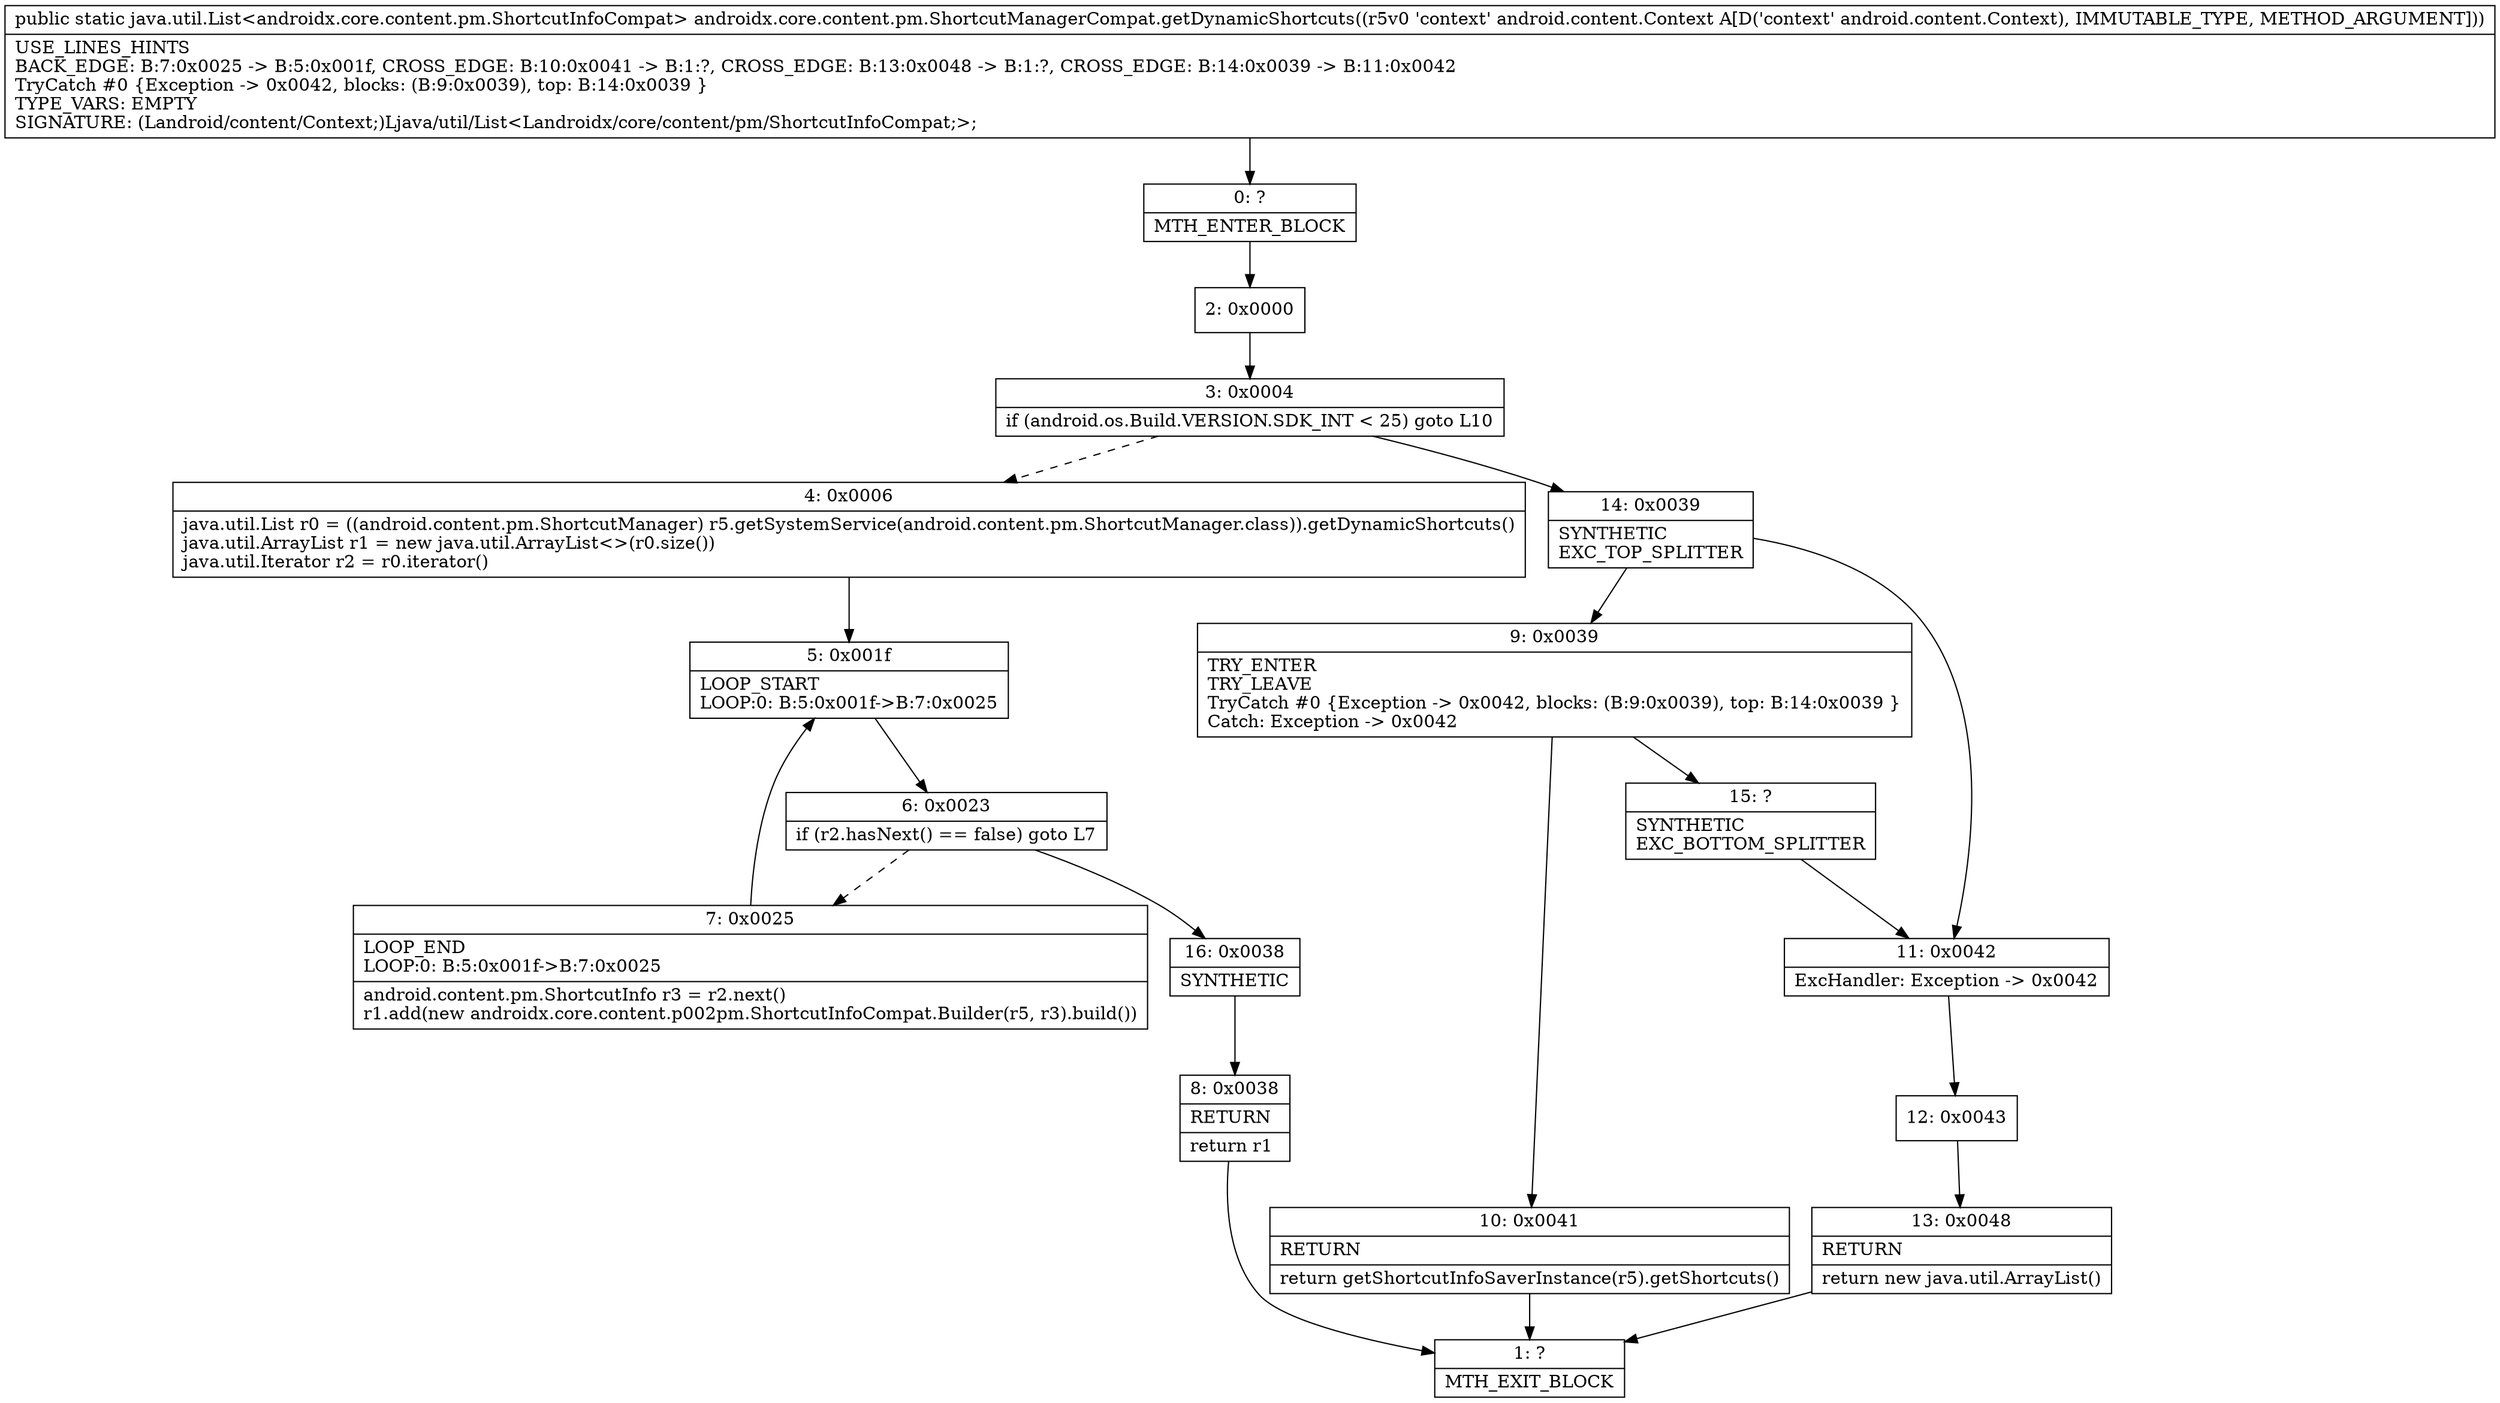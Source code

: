 digraph "CFG forandroidx.core.content.pm.ShortcutManagerCompat.getDynamicShortcuts(Landroid\/content\/Context;)Ljava\/util\/List;" {
Node_0 [shape=record,label="{0\:\ ?|MTH_ENTER_BLOCK\l}"];
Node_2 [shape=record,label="{2\:\ 0x0000}"];
Node_3 [shape=record,label="{3\:\ 0x0004|if (android.os.Build.VERSION.SDK_INT \< 25) goto L10\l}"];
Node_4 [shape=record,label="{4\:\ 0x0006|java.util.List r0 = ((android.content.pm.ShortcutManager) r5.getSystemService(android.content.pm.ShortcutManager.class)).getDynamicShortcuts()\ljava.util.ArrayList r1 = new java.util.ArrayList\<\>(r0.size())\ljava.util.Iterator r2 = r0.iterator()\l}"];
Node_5 [shape=record,label="{5\:\ 0x001f|LOOP_START\lLOOP:0: B:5:0x001f\-\>B:7:0x0025\l}"];
Node_6 [shape=record,label="{6\:\ 0x0023|if (r2.hasNext() == false) goto L7\l}"];
Node_7 [shape=record,label="{7\:\ 0x0025|LOOP_END\lLOOP:0: B:5:0x001f\-\>B:7:0x0025\l|android.content.pm.ShortcutInfo r3 = r2.next()\lr1.add(new androidx.core.content.p002pm.ShortcutInfoCompat.Builder(r5, r3).build())\l}"];
Node_16 [shape=record,label="{16\:\ 0x0038|SYNTHETIC\l}"];
Node_8 [shape=record,label="{8\:\ 0x0038|RETURN\l|return r1\l}"];
Node_1 [shape=record,label="{1\:\ ?|MTH_EXIT_BLOCK\l}"];
Node_14 [shape=record,label="{14\:\ 0x0039|SYNTHETIC\lEXC_TOP_SPLITTER\l}"];
Node_9 [shape=record,label="{9\:\ 0x0039|TRY_ENTER\lTRY_LEAVE\lTryCatch #0 \{Exception \-\> 0x0042, blocks: (B:9:0x0039), top: B:14:0x0039 \}\lCatch: Exception \-\> 0x0042\l}"];
Node_10 [shape=record,label="{10\:\ 0x0041|RETURN\l|return getShortcutInfoSaverInstance(r5).getShortcuts()\l}"];
Node_15 [shape=record,label="{15\:\ ?|SYNTHETIC\lEXC_BOTTOM_SPLITTER\l}"];
Node_11 [shape=record,label="{11\:\ 0x0042|ExcHandler: Exception \-\> 0x0042\l}"];
Node_12 [shape=record,label="{12\:\ 0x0043}"];
Node_13 [shape=record,label="{13\:\ 0x0048|RETURN\l|return new java.util.ArrayList()\l}"];
MethodNode[shape=record,label="{public static java.util.List\<androidx.core.content.pm.ShortcutInfoCompat\> androidx.core.content.pm.ShortcutManagerCompat.getDynamicShortcuts((r5v0 'context' android.content.Context A[D('context' android.content.Context), IMMUTABLE_TYPE, METHOD_ARGUMENT]))  | USE_LINES_HINTS\lBACK_EDGE: B:7:0x0025 \-\> B:5:0x001f, CROSS_EDGE: B:10:0x0041 \-\> B:1:?, CROSS_EDGE: B:13:0x0048 \-\> B:1:?, CROSS_EDGE: B:14:0x0039 \-\> B:11:0x0042\lTryCatch #0 \{Exception \-\> 0x0042, blocks: (B:9:0x0039), top: B:14:0x0039 \}\lTYPE_VARS: EMPTY\lSIGNATURE: (Landroid\/content\/Context;)Ljava\/util\/List\<Landroidx\/core\/content\/pm\/ShortcutInfoCompat;\>;\l}"];
MethodNode -> Node_0;Node_0 -> Node_2;
Node_2 -> Node_3;
Node_3 -> Node_4[style=dashed];
Node_3 -> Node_14;
Node_4 -> Node_5;
Node_5 -> Node_6;
Node_6 -> Node_7[style=dashed];
Node_6 -> Node_16;
Node_7 -> Node_5;
Node_16 -> Node_8;
Node_8 -> Node_1;
Node_14 -> Node_9;
Node_14 -> Node_11;
Node_9 -> Node_10;
Node_9 -> Node_15;
Node_10 -> Node_1;
Node_15 -> Node_11;
Node_11 -> Node_12;
Node_12 -> Node_13;
Node_13 -> Node_1;
}

